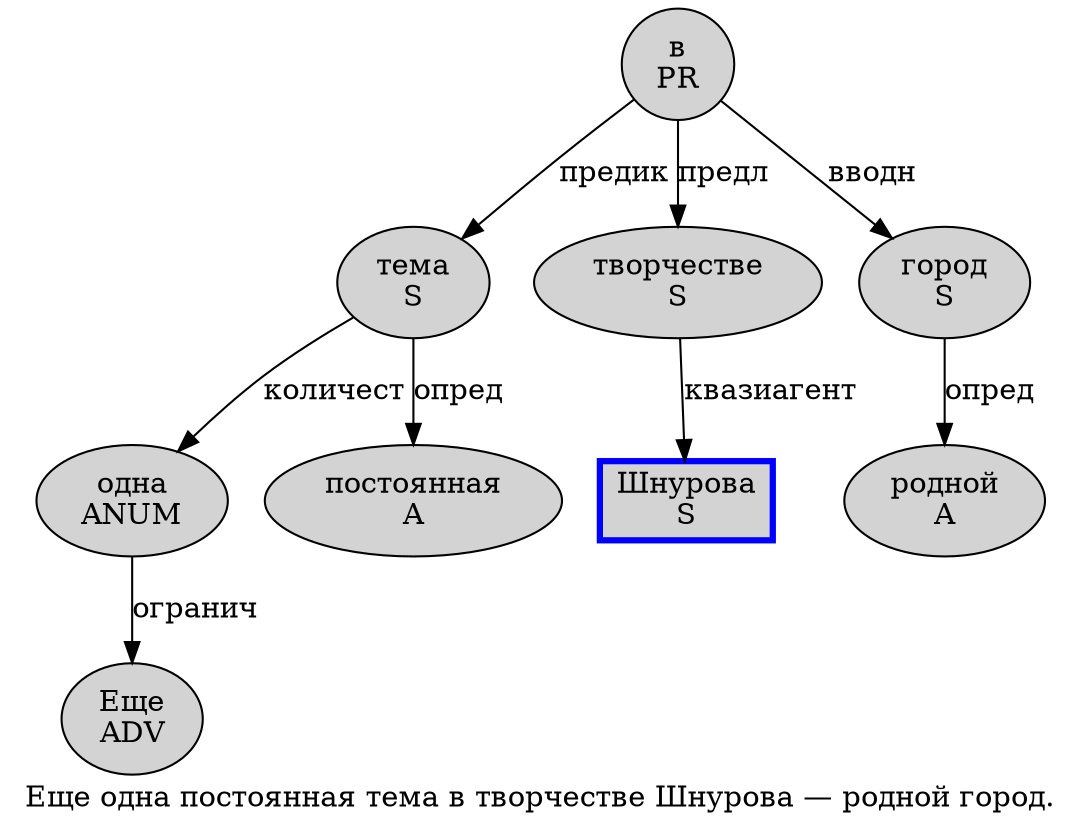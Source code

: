 digraph SENTENCE_1333 {
	graph [label="Еще одна постоянная тема в творчестве Шнурова — родной город."]
	node [style=filled]
		0 [label="Еще
ADV" color="" fillcolor=lightgray penwidth=1 shape=ellipse]
		1 [label="одна
ANUM" color="" fillcolor=lightgray penwidth=1 shape=ellipse]
		2 [label="постоянная
A" color="" fillcolor=lightgray penwidth=1 shape=ellipse]
		3 [label="тема
S" color="" fillcolor=lightgray penwidth=1 shape=ellipse]
		4 [label="в
PR" color="" fillcolor=lightgray penwidth=1 shape=ellipse]
		5 [label="творчестве
S" color="" fillcolor=lightgray penwidth=1 shape=ellipse]
		6 [label="Шнурова
S" color=blue fillcolor=lightgray penwidth=3 shape=box]
		8 [label="родной
A" color="" fillcolor=lightgray penwidth=1 shape=ellipse]
		9 [label="город
S" color="" fillcolor=lightgray penwidth=1 shape=ellipse]
			5 -> 6 [label="квазиагент"]
			4 -> 3 [label="предик"]
			4 -> 5 [label="предл"]
			4 -> 9 [label="вводн"]
			9 -> 8 [label="опред"]
			3 -> 1 [label="количест"]
			3 -> 2 [label="опред"]
			1 -> 0 [label="огранич"]
}